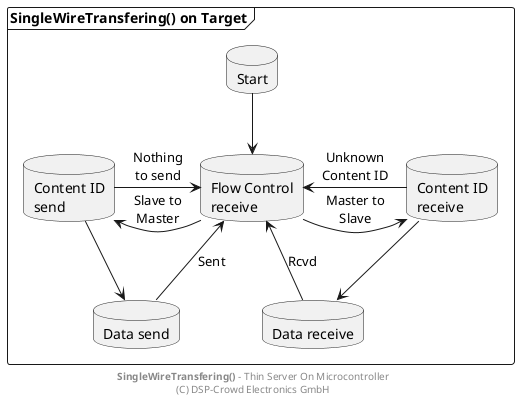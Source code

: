 
@startuml

' skinparam linetype ortho

frame "SingleWireTransfering() on Target" as pSwt {

  database "Start" as StStart
  database "Flow Control\nreceive" as StFlowControlRcvdWait
  database "Content ID\nsend" as StContentIdOutSentWait
  database "Data send" as StDataSentWait
  database "Content ID\nreceive" as StContentIdInRcvdWait
  database "Data receive" as StCmdRcvdWait

  StStart --> StFlowControlRcvdWait

  StFlowControlRcvdWait -> StContentIdOutSentWait : "Slave to\nMaster"
  StFlowControlRcvdWait <- StContentIdOutSentWait : "Nothing\nto send"

  StFlowControlRcvdWait -> StContentIdInRcvdWait : "Master to\nSlave"
  StFlowControlRcvdWait <- StContentIdInRcvdWait : "Unknown\nContent ID"

  StContentIdOutSentWait --> StDataSentWait
  StDataSentWait --> StFlowControlRcvdWait : "Sent"

  StContentIdInRcvdWait --> StCmdRcvdWait
  StCmdRcvdWait --> StFlowControlRcvdWait : "Rcvd"
}

footer **SingleWireTransfering()** - Thin Server On Microcontroller\n(C) DSP-Crowd Electronics GmbH

@enduml

